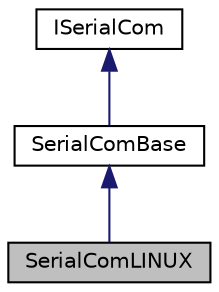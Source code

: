 digraph "SerialComLINUX"
{
 // LATEX_PDF_SIZE
  edge [fontname="Helvetica",fontsize="10",labelfontname="Helvetica",labelfontsize="10"];
  node [fontname="Helvetica",fontsize="10",shape=record];
  Node1 [label="SerialComLINUX",height=0.2,width=0.4,color="black", fillcolor="grey75", style="filled", fontcolor="black",tooltip=" "];
  Node2 -> Node1 [dir="back",color="midnightblue",fontsize="10",style="solid",fontname="Helvetica"];
  Node2 [label="SerialComBase",height=0.2,width=0.4,color="black", fillcolor="white", style="filled",URL="$classSerialComBase.html",tooltip=" "];
  Node3 -> Node2 [dir="back",color="midnightblue",fontsize="10",style="solid",fontname="Helvetica"];
  Node3 [label="ISerialCom",height=0.2,width=0.4,color="black", fillcolor="white", style="filled",URL="$classISerialCom.html",tooltip=" "];
}
